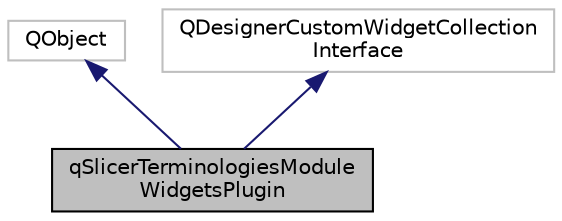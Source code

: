 digraph "qSlicerTerminologiesModuleWidgetsPlugin"
{
  bgcolor="transparent";
  edge [fontname="Helvetica",fontsize="10",labelfontname="Helvetica",labelfontsize="10"];
  node [fontname="Helvetica",fontsize="10",shape=record];
  Node0 [label="qSlicerTerminologiesModule\lWidgetsPlugin",height=0.2,width=0.4,color="black", fillcolor="grey75", style="filled", fontcolor="black"];
  Node1 -> Node0 [dir="back",color="midnightblue",fontsize="10",style="solid",fontname="Helvetica"];
  Node1 [label="QObject",height=0.2,width=0.4,color="grey75"];
  Node2 -> Node0 [dir="back",color="midnightblue",fontsize="10",style="solid",fontname="Helvetica"];
  Node2 [label="QDesignerCustomWidgetCollection\lInterface",height=0.2,width=0.4,color="grey75"];
}
